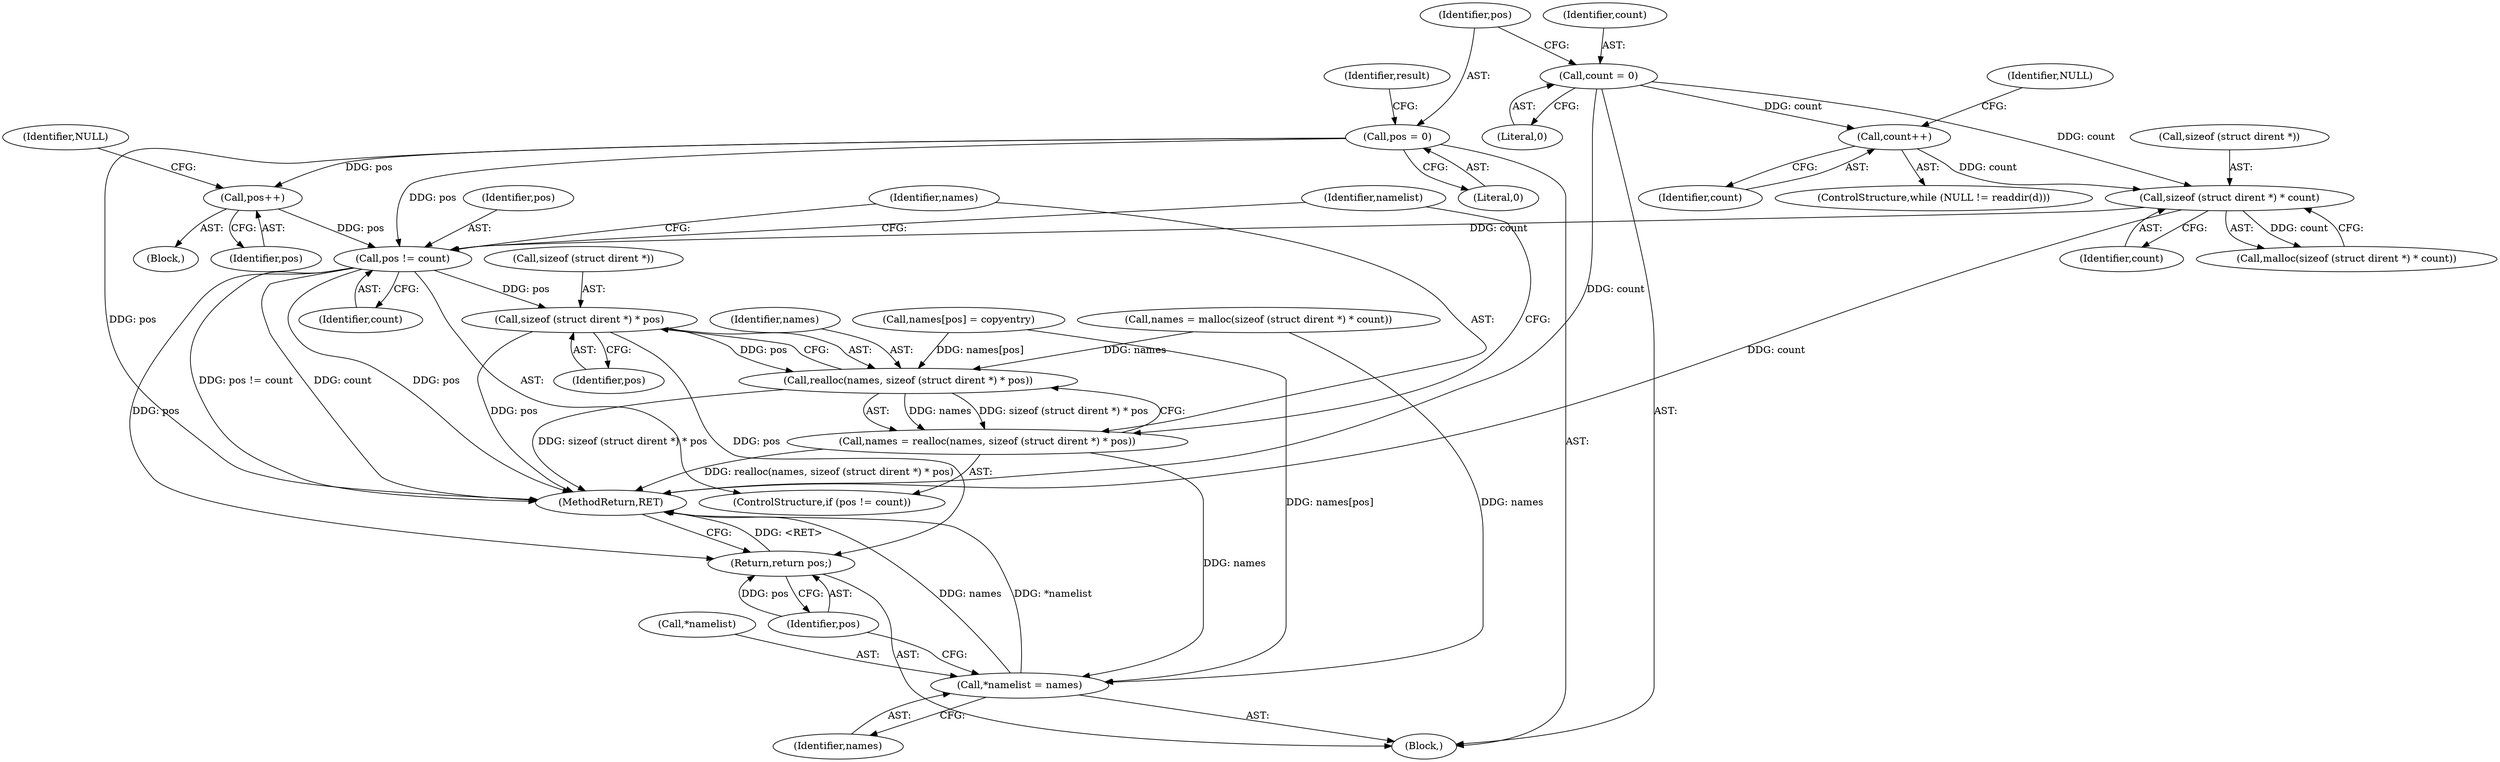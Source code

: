 digraph "0_boa_e139b87835994d007fbd64eead6c1455d7b8cf4e@API" {
"1000208" [label="(Call,sizeof (struct dirent *) * pos)"];
"1000201" [label="(Call,pos != count)"];
"1000194" [label="(Call,pos++)"];
"1000118" [label="(Call,pos = 0)"];
"1000143" [label="(Call,sizeof (struct dirent *) * count)"];
"1000138" [label="(Call,count++)"];
"1000114" [label="(Call,count = 0)"];
"1000206" [label="(Call,realloc(names, sizeof (struct dirent *) * pos))"];
"1000204" [label="(Call,names = realloc(names, sizeof (struct dirent *) * pos))"];
"1000212" [label="(Call,*namelist = names)"];
"1000216" [label="(Return,return pos;)"];
"1000123" [label="(Identifier,result)"];
"1000213" [label="(Call,*namelist)"];
"1000203" [label="(Identifier,count)"];
"1000143" [label="(Call,sizeof (struct dirent *) * count)"];
"1000118" [label="(Call,pos = 0)"];
"1000189" [label="(Call,names[pos] = copyentry)"];
"1000175" [label="(Block,)"];
"1000201" [label="(Call,pos != count)"];
"1000120" [label="(Literal,0)"];
"1000214" [label="(Identifier,namelist)"];
"1000194" [label="(Call,pos++)"];
"1000140" [label="(Call,names = malloc(sizeof (struct dirent *) * count))"];
"1000115" [label="(Identifier,count)"];
"1000162" [label="(Identifier,NULL)"];
"1000195" [label="(Identifier,pos)"];
"1000217" [label="(Identifier,pos)"];
"1000206" [label="(Call,realloc(names, sizeof (struct dirent *) * pos))"];
"1000135" [label="(Identifier,NULL)"];
"1000114" [label="(Call,count = 0)"];
"1000209" [label="(Call,sizeof (struct dirent *))"];
"1000212" [label="(Call,*namelist = names)"];
"1000200" [label="(ControlStructure,if (pos != count))"];
"1000105" [label="(Block,)"];
"1000202" [label="(Identifier,pos)"];
"1000139" [label="(Identifier,count)"];
"1000218" [label="(MethodReturn,RET)"];
"1000133" [label="(ControlStructure,while (NULL != readdir(d)))"];
"1000144" [label="(Call,sizeof (struct dirent *))"];
"1000211" [label="(Identifier,pos)"];
"1000119" [label="(Identifier,pos)"];
"1000215" [label="(Identifier,names)"];
"1000146" [label="(Identifier,count)"];
"1000205" [label="(Identifier,names)"];
"1000142" [label="(Call,malloc(sizeof (struct dirent *) * count))"];
"1000116" [label="(Literal,0)"];
"1000208" [label="(Call,sizeof (struct dirent *) * pos)"];
"1000207" [label="(Identifier,names)"];
"1000204" [label="(Call,names = realloc(names, sizeof (struct dirent *) * pos))"];
"1000138" [label="(Call,count++)"];
"1000216" [label="(Return,return pos;)"];
"1000208" -> "1000206"  [label="AST: "];
"1000208" -> "1000211"  [label="CFG: "];
"1000209" -> "1000208"  [label="AST: "];
"1000211" -> "1000208"  [label="AST: "];
"1000206" -> "1000208"  [label="CFG: "];
"1000208" -> "1000218"  [label="DDG: pos"];
"1000208" -> "1000206"  [label="DDG: pos"];
"1000201" -> "1000208"  [label="DDG: pos"];
"1000208" -> "1000216"  [label="DDG: pos"];
"1000201" -> "1000200"  [label="AST: "];
"1000201" -> "1000203"  [label="CFG: "];
"1000202" -> "1000201"  [label="AST: "];
"1000203" -> "1000201"  [label="AST: "];
"1000205" -> "1000201"  [label="CFG: "];
"1000214" -> "1000201"  [label="CFG: "];
"1000201" -> "1000218"  [label="DDG: pos != count"];
"1000201" -> "1000218"  [label="DDG: count"];
"1000201" -> "1000218"  [label="DDG: pos"];
"1000194" -> "1000201"  [label="DDG: pos"];
"1000118" -> "1000201"  [label="DDG: pos"];
"1000143" -> "1000201"  [label="DDG: count"];
"1000201" -> "1000216"  [label="DDG: pos"];
"1000194" -> "1000175"  [label="AST: "];
"1000194" -> "1000195"  [label="CFG: "];
"1000195" -> "1000194"  [label="AST: "];
"1000162" -> "1000194"  [label="CFG: "];
"1000118" -> "1000194"  [label="DDG: pos"];
"1000118" -> "1000105"  [label="AST: "];
"1000118" -> "1000120"  [label="CFG: "];
"1000119" -> "1000118"  [label="AST: "];
"1000120" -> "1000118"  [label="AST: "];
"1000123" -> "1000118"  [label="CFG: "];
"1000118" -> "1000218"  [label="DDG: pos"];
"1000143" -> "1000142"  [label="AST: "];
"1000143" -> "1000146"  [label="CFG: "];
"1000144" -> "1000143"  [label="AST: "];
"1000146" -> "1000143"  [label="AST: "];
"1000142" -> "1000143"  [label="CFG: "];
"1000143" -> "1000218"  [label="DDG: count"];
"1000143" -> "1000142"  [label="DDG: count"];
"1000138" -> "1000143"  [label="DDG: count"];
"1000114" -> "1000143"  [label="DDG: count"];
"1000138" -> "1000133"  [label="AST: "];
"1000138" -> "1000139"  [label="CFG: "];
"1000139" -> "1000138"  [label="AST: "];
"1000135" -> "1000138"  [label="CFG: "];
"1000114" -> "1000138"  [label="DDG: count"];
"1000114" -> "1000105"  [label="AST: "];
"1000114" -> "1000116"  [label="CFG: "];
"1000115" -> "1000114"  [label="AST: "];
"1000116" -> "1000114"  [label="AST: "];
"1000119" -> "1000114"  [label="CFG: "];
"1000114" -> "1000218"  [label="DDG: count"];
"1000206" -> "1000204"  [label="AST: "];
"1000207" -> "1000206"  [label="AST: "];
"1000204" -> "1000206"  [label="CFG: "];
"1000206" -> "1000218"  [label="DDG: sizeof (struct dirent *) * pos"];
"1000206" -> "1000204"  [label="DDG: names"];
"1000206" -> "1000204"  [label="DDG: sizeof (struct dirent *) * pos"];
"1000189" -> "1000206"  [label="DDG: names[pos]"];
"1000140" -> "1000206"  [label="DDG: names"];
"1000204" -> "1000200"  [label="AST: "];
"1000205" -> "1000204"  [label="AST: "];
"1000214" -> "1000204"  [label="CFG: "];
"1000204" -> "1000218"  [label="DDG: realloc(names, sizeof (struct dirent *) * pos)"];
"1000204" -> "1000212"  [label="DDG: names"];
"1000212" -> "1000105"  [label="AST: "];
"1000212" -> "1000215"  [label="CFG: "];
"1000213" -> "1000212"  [label="AST: "];
"1000215" -> "1000212"  [label="AST: "];
"1000217" -> "1000212"  [label="CFG: "];
"1000212" -> "1000218"  [label="DDG: *namelist"];
"1000212" -> "1000218"  [label="DDG: names"];
"1000189" -> "1000212"  [label="DDG: names[pos]"];
"1000140" -> "1000212"  [label="DDG: names"];
"1000216" -> "1000105"  [label="AST: "];
"1000216" -> "1000217"  [label="CFG: "];
"1000217" -> "1000216"  [label="AST: "];
"1000218" -> "1000216"  [label="CFG: "];
"1000216" -> "1000218"  [label="DDG: <RET>"];
"1000217" -> "1000216"  [label="DDG: pos"];
}
